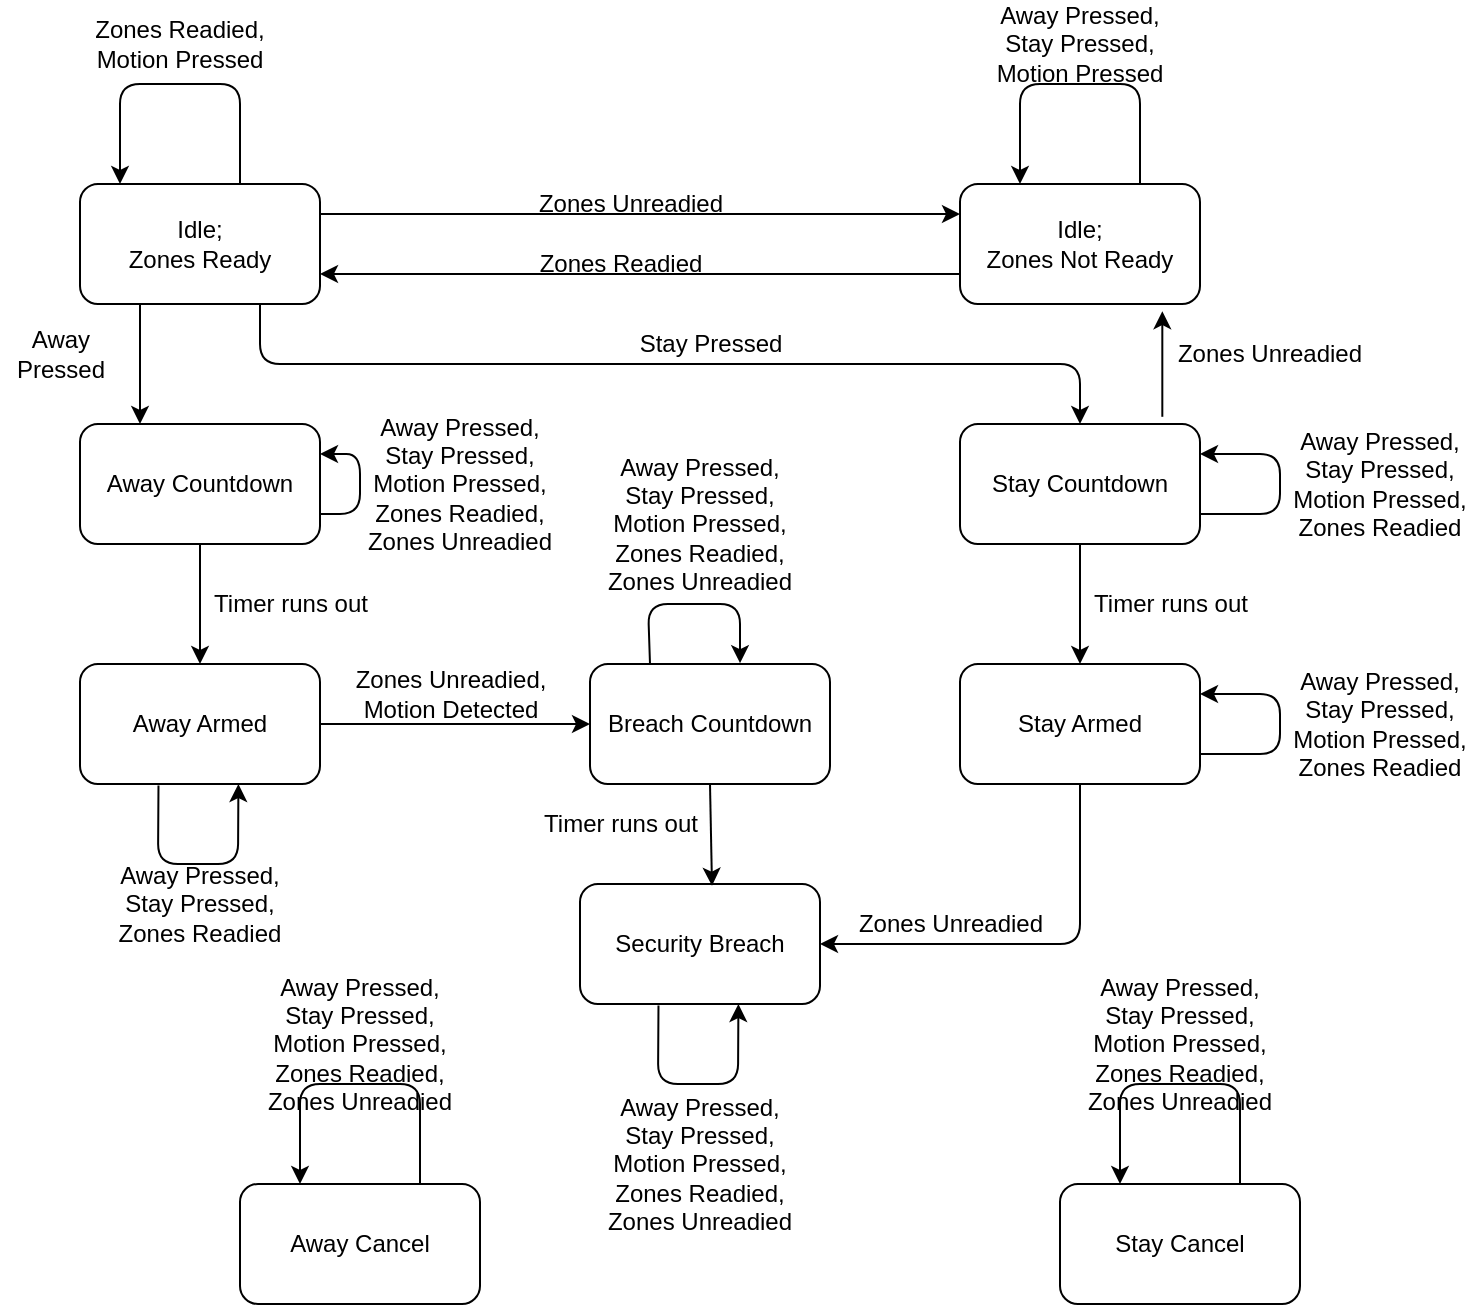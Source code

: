 <mxfile version="14.5.1" type="device"><diagram id="ls95oJsHHU9IlG_lG1-3" name="Page-1"><mxGraphModel dx="1264" dy="592" grid="1" gridSize="10" guides="1" tooltips="1" connect="1" arrows="1" fold="1" page="1" pageScale="1" pageWidth="850" pageHeight="1100" math="0" shadow="0"><root><mxCell id="0"/><mxCell id="1" parent="0"/><mxCell id="ilX-cnkyBMFSS0eKYjFq-1" value="&lt;div&gt;Idle;&lt;/div&gt;&lt;div&gt;Zones Ready&lt;/div&gt;" style="rounded=1;whiteSpace=wrap;html=1;" parent="1" vertex="1"><mxGeometry x="80" y="280" width="120" height="60" as="geometry"/></mxCell><mxCell id="ilX-cnkyBMFSS0eKYjFq-2" value="&lt;div&gt;Idle;&lt;/div&gt;&lt;div&gt;Zones Not Ready&lt;/div&gt;" style="rounded=1;whiteSpace=wrap;html=1;" parent="1" vertex="1"><mxGeometry x="520" y="280" width="120" height="60" as="geometry"/></mxCell><mxCell id="ilX-cnkyBMFSS0eKYjFq-3" value="Stay Countdown" style="rounded=1;whiteSpace=wrap;html=1;" parent="1" vertex="1"><mxGeometry x="520" y="400" width="120" height="60" as="geometry"/></mxCell><mxCell id="ilX-cnkyBMFSS0eKYjFq-4" value="&lt;div&gt;Breach Countdown&lt;/div&gt;" style="rounded=1;whiteSpace=wrap;html=1;" parent="1" vertex="1"><mxGeometry x="335" y="520" width="120" height="60" as="geometry"/></mxCell><mxCell id="ilX-cnkyBMFSS0eKYjFq-5" value="Away Armed" style="rounded=1;whiteSpace=wrap;html=1;" parent="1" vertex="1"><mxGeometry x="80" y="520" width="120" height="60" as="geometry"/></mxCell><mxCell id="ilX-cnkyBMFSS0eKYjFq-6" value="Security Breach" style="rounded=1;whiteSpace=wrap;html=1;" parent="1" vertex="1"><mxGeometry x="330" y="630" width="120" height="60" as="geometry"/></mxCell><mxCell id="ilX-cnkyBMFSS0eKYjFq-7" value="Away Countdown" style="rounded=1;whiteSpace=wrap;html=1;" parent="1" vertex="1"><mxGeometry x="80" y="400" width="120" height="60" as="geometry"/></mxCell><mxCell id="ilX-cnkyBMFSS0eKYjFq-8" value="Stay Armed" style="rounded=1;whiteSpace=wrap;html=1;" parent="1" vertex="1"><mxGeometry x="520" y="520" width="120" height="60" as="geometry"/></mxCell><mxCell id="ilX-cnkyBMFSS0eKYjFq-9" value="" style="endArrow=classic;html=1;exitX=1;exitY=0.5;exitDx=0;exitDy=0;entryX=0;entryY=0.5;entryDx=0;entryDy=0;" parent="1" source="ilX-cnkyBMFSS0eKYjFq-5" target="ilX-cnkyBMFSS0eKYjFq-4" edge="1"><mxGeometry width="50" height="50" relative="1" as="geometry"><mxPoint x="380" y="850" as="sourcePoint"/><mxPoint x="280" y="730" as="targetPoint"/><Array as="points"><mxPoint x="280" y="550"/></Array></mxGeometry></mxCell><mxCell id="ilX-cnkyBMFSS0eKYjFq-10" value="&lt;div&gt;Zones Unreadied,&lt;/div&gt;&lt;div&gt; Motion Detected&lt;/div&gt;" style="text;html=1;align=center;verticalAlign=middle;resizable=0;points=[];autosize=1;" parent="1" vertex="1"><mxGeometry x="210" y="520" width="110" height="30" as="geometry"/></mxCell><mxCell id="ilX-cnkyBMFSS0eKYjFq-11" value="" style="endArrow=classic;html=1;exitX=1;exitY=0.25;exitDx=0;exitDy=0;entryX=0;entryY=0.25;entryDx=0;entryDy=0;" parent="1" source="ilX-cnkyBMFSS0eKYjFq-1" target="ilX-cnkyBMFSS0eKYjFq-2" edge="1"><mxGeometry width="50" height="50" relative="1" as="geometry"><mxPoint x="380" y="730" as="sourcePoint"/><mxPoint x="430" y="680" as="targetPoint"/></mxGeometry></mxCell><mxCell id="ilX-cnkyBMFSS0eKYjFq-12" value="&lt;div&gt;Zones Unreadied&lt;/div&gt;" style="text;html=1;align=center;verticalAlign=middle;resizable=0;points=[];autosize=1;" parent="1" vertex="1"><mxGeometry x="300" y="280" width="110" height="20" as="geometry"/></mxCell><mxCell id="ilX-cnkyBMFSS0eKYjFq-14" value="" style="endArrow=classic;html=1;exitX=0;exitY=0.75;exitDx=0;exitDy=0;entryX=1;entryY=0.75;entryDx=0;entryDy=0;" parent="1" source="ilX-cnkyBMFSS0eKYjFq-2" target="ilX-cnkyBMFSS0eKYjFq-1" edge="1"><mxGeometry width="50" height="50" relative="1" as="geometry"><mxPoint x="380" y="730" as="sourcePoint"/><mxPoint x="430" y="680" as="targetPoint"/></mxGeometry></mxCell><mxCell id="ilX-cnkyBMFSS0eKYjFq-15" value="&lt;div&gt;Zones Readied&lt;/div&gt;" style="text;html=1;align=center;verticalAlign=middle;resizable=0;points=[];autosize=1;" parent="1" vertex="1"><mxGeometry x="300" y="310" width="100" height="20" as="geometry"/></mxCell><mxCell id="ilX-cnkyBMFSS0eKYjFq-16" value="" style="endArrow=classic;html=1;entryX=0.5;entryY=0;entryDx=0;entryDy=0;exitX=0.75;exitY=1;exitDx=0;exitDy=0;" parent="1" source="ilX-cnkyBMFSS0eKYjFq-1" target="ilX-cnkyBMFSS0eKYjFq-3" edge="1"><mxGeometry width="50" height="50" relative="1" as="geometry"><mxPoint x="360" y="730" as="sourcePoint"/><mxPoint x="410" y="680" as="targetPoint"/><Array as="points"><mxPoint x="170" y="370"/><mxPoint x="580" y="370"/></Array></mxGeometry></mxCell><mxCell id="ilX-cnkyBMFSS0eKYjFq-17" value="Stay Pressed" style="text;html=1;align=center;verticalAlign=middle;resizable=0;points=[];autosize=1;" parent="1" vertex="1"><mxGeometry x="350" y="350" width="90" height="20" as="geometry"/></mxCell><mxCell id="ilX-cnkyBMFSS0eKYjFq-18" style="edgeStyle=orthogonalEdgeStyle;rounded=0;orthogonalLoop=1;jettySize=auto;html=1;exitX=0.5;exitY=1;exitDx=0;exitDy=0;" parent="1" source="ilX-cnkyBMFSS0eKYjFq-1" target="ilX-cnkyBMFSS0eKYjFq-1" edge="1"><mxGeometry relative="1" as="geometry"/></mxCell><mxCell id="ilX-cnkyBMFSS0eKYjFq-19" value="" style="endArrow=classic;html=1;exitX=0.25;exitY=1;exitDx=0;exitDy=0;entryX=0.25;entryY=0;entryDx=0;entryDy=0;" parent="1" source="ilX-cnkyBMFSS0eKYjFq-1" target="ilX-cnkyBMFSS0eKYjFq-7" edge="1"><mxGeometry width="50" height="50" relative="1" as="geometry"><mxPoint x="360" y="730" as="sourcePoint"/><mxPoint x="110" y="380" as="targetPoint"/></mxGeometry></mxCell><mxCell id="ilX-cnkyBMFSS0eKYjFq-20" value="&lt;div&gt;Away&lt;/div&gt;&lt;div&gt;Pressed&lt;/div&gt;" style="text;html=1;align=center;verticalAlign=middle;resizable=0;points=[];autosize=1;" parent="1" vertex="1"><mxGeometry x="40" y="350" width="60" height="30" as="geometry"/></mxCell><mxCell id="ilX-cnkyBMFSS0eKYjFq-21" value="" style="endArrow=classic;html=1;exitX=0.5;exitY=1;exitDx=0;exitDy=0;" parent="1" source="ilX-cnkyBMFSS0eKYjFq-7" target="ilX-cnkyBMFSS0eKYjFq-5" edge="1"><mxGeometry width="50" height="50" relative="1" as="geometry"><mxPoint x="360" y="730" as="sourcePoint"/><mxPoint x="410" y="680" as="targetPoint"/></mxGeometry></mxCell><mxCell id="ilX-cnkyBMFSS0eKYjFq-22" value="" style="endArrow=classic;html=1;exitX=0.5;exitY=1;exitDx=0;exitDy=0;entryX=0.5;entryY=0;entryDx=0;entryDy=0;" parent="1" source="ilX-cnkyBMFSS0eKYjFq-3" target="ilX-cnkyBMFSS0eKYjFq-8" edge="1"><mxGeometry width="50" height="50" relative="1" as="geometry"><mxPoint x="360" y="730" as="sourcePoint"/><mxPoint x="410" y="680" as="targetPoint"/></mxGeometry></mxCell><mxCell id="ilX-cnkyBMFSS0eKYjFq-23" value="" style="endArrow=classic;html=1;exitX=0.5;exitY=1;exitDx=0;exitDy=0;entryX=1;entryY=0.5;entryDx=0;entryDy=0;" parent="1" source="ilX-cnkyBMFSS0eKYjFq-8" target="ilX-cnkyBMFSS0eKYjFq-6" edge="1"><mxGeometry width="50" height="50" relative="1" as="geometry"><mxPoint x="360" y="730" as="sourcePoint"/><mxPoint x="440" y="680" as="targetPoint"/><Array as="points"><mxPoint x="580" y="660"/></Array></mxGeometry></mxCell><mxCell id="ilX-cnkyBMFSS0eKYjFq-24" value="&lt;div&gt;Zones Unreadied&lt;/div&gt;" style="text;html=1;align=center;verticalAlign=middle;resizable=0;points=[];autosize=1;" parent="1" vertex="1"><mxGeometry x="460" y="640" width="110" height="20" as="geometry"/></mxCell><mxCell id="ilX-cnkyBMFSS0eKYjFq-25" value="" style="endArrow=classic;html=1;entryX=0.55;entryY=0.014;entryDx=0;entryDy=0;exitX=0.5;exitY=1;exitDx=0;exitDy=0;entryPerimeter=0;" parent="1" source="ilX-cnkyBMFSS0eKYjFq-4" target="ilX-cnkyBMFSS0eKYjFq-6" edge="1"><mxGeometry width="50" height="50" relative="1" as="geometry"><mxPoint x="319" y="670" as="sourcePoint"/><mxPoint x="410" y="680" as="targetPoint"/></mxGeometry></mxCell><mxCell id="ilX-cnkyBMFSS0eKYjFq-26" value="&lt;div&gt;Timer runs out&lt;/div&gt;" style="text;html=1;align=center;verticalAlign=middle;resizable=0;points=[];autosize=1;" parent="1" vertex="1"><mxGeometry x="140" y="480" width="90" height="20" as="geometry"/></mxCell><mxCell id="ilX-cnkyBMFSS0eKYjFq-27" value="&lt;div&gt;Timer runs out&lt;/div&gt;" style="text;html=1;align=center;verticalAlign=middle;resizable=0;points=[];autosize=1;" parent="1" vertex="1"><mxGeometry x="580" y="480" width="90" height="20" as="geometry"/></mxCell><mxCell id="ilX-cnkyBMFSS0eKYjFq-28" value="&lt;div&gt;Timer runs out&lt;/div&gt;" style="text;html=1;align=center;verticalAlign=middle;resizable=0;points=[];autosize=1;" parent="1" vertex="1"><mxGeometry x="305" y="590" width="90" height="20" as="geometry"/></mxCell><mxCell id="IzAfiZfJ4yw1nJsJTgU1-1" value="&lt;div&gt;Away Cancel&lt;/div&gt;" style="rounded=1;whiteSpace=wrap;html=1;" parent="1" vertex="1"><mxGeometry x="160" y="780" width="120" height="60" as="geometry"/></mxCell><mxCell id="IzAfiZfJ4yw1nJsJTgU1-3" value="" style="endArrow=classic;html=1;exitX=0.75;exitY=0;exitDx=0;exitDy=0;entryX=0.25;entryY=0;entryDx=0;entryDy=0;" parent="1" source="ilX-cnkyBMFSS0eKYjFq-2" target="ilX-cnkyBMFSS0eKYjFq-2" edge="1"><mxGeometry width="50" height="50" relative="1" as="geometry"><mxPoint x="510" y="400" as="sourcePoint"/><mxPoint x="540" y="230" as="targetPoint"/><Array as="points"><mxPoint x="610" y="230"/><mxPoint x="550" y="230"/></Array></mxGeometry></mxCell><mxCell id="IzAfiZfJ4yw1nJsJTgU1-4" value="Away Pressed, Stay Pressed, Motion Pressed" style="text;html=1;strokeColor=none;fillColor=none;align=center;verticalAlign=middle;whiteSpace=wrap;rounded=0;" parent="1" vertex="1"><mxGeometry x="530" y="200" width="100" height="20" as="geometry"/></mxCell><mxCell id="IzAfiZfJ4yw1nJsJTgU1-5" value="" style="endArrow=classic;html=1;exitX=1;exitY=0.75;exitDx=0;exitDy=0;entryX=1;entryY=0.25;entryDx=0;entryDy=0;" parent="1" source="ilX-cnkyBMFSS0eKYjFq-3" target="ilX-cnkyBMFSS0eKYjFq-3" edge="1"><mxGeometry width="50" height="50" relative="1" as="geometry"><mxPoint x="720" y="430" as="sourcePoint"/><mxPoint x="660" y="430" as="targetPoint"/><Array as="points"><mxPoint x="680" y="445"/><mxPoint x="680" y="415"/></Array></mxGeometry></mxCell><mxCell id="IzAfiZfJ4yw1nJsJTgU1-6" value="Away Pressed, Stay Pressed, Motion Pressed, Zones Readied" style="text;html=1;strokeColor=none;fillColor=none;align=center;verticalAlign=middle;whiteSpace=wrap;rounded=0;" parent="1" vertex="1"><mxGeometry x="680" y="420" width="100" height="20" as="geometry"/></mxCell><mxCell id="IzAfiZfJ4yw1nJsJTgU1-7" value="" style="endArrow=classic;html=1;exitX=0.75;exitY=0;exitDx=0;exitDy=0;entryX=0.25;entryY=0;entryDx=0;entryDy=0;" parent="1" edge="1"><mxGeometry width="50" height="50" relative="1" as="geometry"><mxPoint x="250" y="780" as="sourcePoint"/><mxPoint x="190" y="780" as="targetPoint"/><Array as="points"><mxPoint x="250" y="730"/><mxPoint x="190" y="730"/></Array></mxGeometry></mxCell><mxCell id="IzAfiZfJ4yw1nJsJTgU1-8" value="Away Pressed, Stay Pressed, Motion Pressed, Zones Readied, Zones Unreadied" style="text;html=1;strokeColor=none;fillColor=none;align=center;verticalAlign=middle;whiteSpace=wrap;rounded=0;" parent="1" vertex="1"><mxGeometry x="170" y="700" width="100" height="20" as="geometry"/></mxCell><mxCell id="IzAfiZfJ4yw1nJsJTgU1-9" value="" style="endArrow=classic;html=1;exitX=0.75;exitY=0;exitDx=0;exitDy=0;entryX=0.25;entryY=0;entryDx=0;entryDy=0;" parent="1" edge="1"><mxGeometry width="50" height="50" relative="1" as="geometry"><mxPoint x="160" y="280" as="sourcePoint"/><mxPoint x="100" y="280" as="targetPoint"/><Array as="points"><mxPoint x="160" y="230"/><mxPoint x="100" y="230"/></Array></mxGeometry></mxCell><mxCell id="IzAfiZfJ4yw1nJsJTgU1-10" value="Zones Readied, Motion Pressed" style="text;html=1;strokeColor=none;fillColor=none;align=center;verticalAlign=middle;whiteSpace=wrap;rounded=0;" parent="1" vertex="1"><mxGeometry x="80" y="200" width="100" height="20" as="geometry"/></mxCell><mxCell id="IzAfiZfJ4yw1nJsJTgU1-11" value="" style="endArrow=classic;html=1;entryX=0.843;entryY=1.06;entryDx=0;entryDy=0;entryPerimeter=0;exitX=0.843;exitY=-0.06;exitDx=0;exitDy=0;exitPerimeter=0;" parent="1" source="ilX-cnkyBMFSS0eKYjFq-3" target="ilX-cnkyBMFSS0eKYjFq-2" edge="1"><mxGeometry width="50" height="50" relative="1" as="geometry"><mxPoint x="450" y="480" as="sourcePoint"/><mxPoint x="500" y="430" as="targetPoint"/></mxGeometry></mxCell><mxCell id="IzAfiZfJ4yw1nJsJTgU1-12" value="Zones Unreadied" style="text;html=1;strokeColor=none;fillColor=none;align=center;verticalAlign=middle;whiteSpace=wrap;rounded=0;" parent="1" vertex="1"><mxGeometry x="620" y="355" width="110" height="20" as="geometry"/></mxCell><mxCell id="IzAfiZfJ4yw1nJsJTgU1-13" value="" style="endArrow=classic;html=1;exitX=1;exitY=0.75;exitDx=0;exitDy=0;entryX=1;entryY=0.25;entryDx=0;entryDy=0;" parent="1" edge="1"><mxGeometry width="50" height="50" relative="1" as="geometry"><mxPoint x="640" y="565" as="sourcePoint"/><mxPoint x="640" y="535" as="targetPoint"/><Array as="points"><mxPoint x="680" y="565"/><mxPoint x="680" y="535"/></Array></mxGeometry></mxCell><mxCell id="IzAfiZfJ4yw1nJsJTgU1-14" value="Away Pressed, Stay Pressed, Motion Pressed, Zones Readied" style="text;html=1;strokeColor=none;fillColor=none;align=center;verticalAlign=middle;whiteSpace=wrap;rounded=0;" parent="1" vertex="1"><mxGeometry x="680" y="540" width="100" height="20" as="geometry"/></mxCell><mxCell id="IzAfiZfJ4yw1nJsJTgU1-15" value="" style="endArrow=classic;html=1;exitX=0.327;exitY=1.013;exitDx=0;exitDy=0;entryX=0.66;entryY=1;entryDx=0;entryDy=0;entryPerimeter=0;exitPerimeter=0;" parent="1" source="ilX-cnkyBMFSS0eKYjFq-6" target="ilX-cnkyBMFSS0eKYjFq-6" edge="1"><mxGeometry width="50" height="50" relative="1" as="geometry"><mxPoint x="370" y="760" as="sourcePoint"/><mxPoint x="370" y="730" as="targetPoint"/><Array as="points"><mxPoint x="369" y="730"/><mxPoint x="409" y="730"/></Array></mxGeometry></mxCell><mxCell id="IzAfiZfJ4yw1nJsJTgU1-16" value="Away Pressed, Stay Pressed, Motion Pressed, Zones Readied, Zones Unreadied" style="text;html=1;strokeColor=none;fillColor=none;align=center;verticalAlign=middle;whiteSpace=wrap;rounded=0;" parent="1" vertex="1"><mxGeometry x="340" y="760" width="100" height="20" as="geometry"/></mxCell><mxCell id="IzAfiZfJ4yw1nJsJTgU1-17" value="" style="endArrow=classic;html=1;exitX=0.25;exitY=0;exitDx=0;exitDy=0;entryX=0.625;entryY=-0.007;entryDx=0;entryDy=0;entryPerimeter=0;" parent="1" source="ilX-cnkyBMFSS0eKYjFq-4" target="ilX-cnkyBMFSS0eKYjFq-4" edge="1"><mxGeometry width="50" height="50" relative="1" as="geometry"><mxPoint x="364.24" y="360.78" as="sourcePoint"/><mxPoint x="404.2" y="360" as="targetPoint"/><Array as="points"><mxPoint x="364" y="490"/><mxPoint x="410" y="490"/></Array></mxGeometry></mxCell><mxCell id="IzAfiZfJ4yw1nJsJTgU1-18" value="Away Pressed, Stay Pressed, Motion Pressed, Zones Readied, Zones Unreadied" style="text;html=1;strokeColor=none;fillColor=none;align=center;verticalAlign=middle;whiteSpace=wrap;rounded=0;" parent="1" vertex="1"><mxGeometry x="340" y="440" width="100" height="20" as="geometry"/></mxCell><mxCell id="IzAfiZfJ4yw1nJsJTgU1-19" value="" style="endArrow=classic;html=1;exitX=0.327;exitY=1.013;exitDx=0;exitDy=0;entryX=0.66;entryY=1;entryDx=0;entryDy=0;entryPerimeter=0;exitPerimeter=0;" parent="1" edge="1"><mxGeometry width="50" height="50" relative="1" as="geometry"><mxPoint x="119.24" y="580.78" as="sourcePoint"/><mxPoint x="159.2" y="580" as="targetPoint"/><Array as="points"><mxPoint x="119" y="620"/><mxPoint x="159" y="620"/></Array></mxGeometry></mxCell><mxCell id="IzAfiZfJ4yw1nJsJTgU1-20" value="Away Pressed, Stay Pressed, Zones Readied" style="text;html=1;strokeColor=none;fillColor=none;align=center;verticalAlign=middle;whiteSpace=wrap;rounded=0;" parent="1" vertex="1"><mxGeometry x="90" y="630" width="100" height="20" as="geometry"/></mxCell><mxCell id="IzAfiZfJ4yw1nJsJTgU1-21" value="" style="endArrow=classic;html=1;exitX=1;exitY=0.75;exitDx=0;exitDy=0;entryX=1;entryY=0.25;entryDx=0;entryDy=0;" parent="1" source="ilX-cnkyBMFSS0eKYjFq-7" target="ilX-cnkyBMFSS0eKYjFq-7" edge="1"><mxGeometry width="50" height="50" relative="1" as="geometry"><mxPoint x="249.24" y="350.78" as="sourcePoint"/><mxPoint x="289.2" y="350" as="targetPoint"/><Array as="points"><mxPoint x="220" y="445"/><mxPoint x="220" y="415"/></Array></mxGeometry></mxCell><mxCell id="IzAfiZfJ4yw1nJsJTgU1-22" value="Away Pressed, Stay Pressed, Motion Pressed, Zones Readied, Zones Unreadied" style="text;html=1;strokeColor=none;fillColor=none;align=center;verticalAlign=middle;whiteSpace=wrap;rounded=0;" parent="1" vertex="1"><mxGeometry x="220" y="420" width="100" height="20" as="geometry"/></mxCell><mxCell id="ZFX4s721CMIHccAuAVry-1" value="&lt;div&gt;Stay Cancel&lt;/div&gt;" style="rounded=1;whiteSpace=wrap;html=1;" vertex="1" parent="1"><mxGeometry x="570" y="780" width="120" height="60" as="geometry"/></mxCell><mxCell id="ZFX4s721CMIHccAuAVry-2" value="" style="endArrow=classic;html=1;exitX=0.75;exitY=0;exitDx=0;exitDy=0;entryX=0.25;entryY=0;entryDx=0;entryDy=0;" edge="1" parent="1"><mxGeometry width="50" height="50" relative="1" as="geometry"><mxPoint x="660" y="780" as="sourcePoint"/><mxPoint x="600" y="780" as="targetPoint"/><Array as="points"><mxPoint x="660" y="730"/><mxPoint x="600" y="730"/></Array></mxGeometry></mxCell><mxCell id="ZFX4s721CMIHccAuAVry-3" value="Away Pressed, Stay Pressed, Motion Pressed, Zones Readied, Zones Unreadied" style="text;html=1;strokeColor=none;fillColor=none;align=center;verticalAlign=middle;whiteSpace=wrap;rounded=0;" vertex="1" parent="1"><mxGeometry x="580" y="700" width="100" height="20" as="geometry"/></mxCell></root></mxGraphModel></diagram></mxfile>
